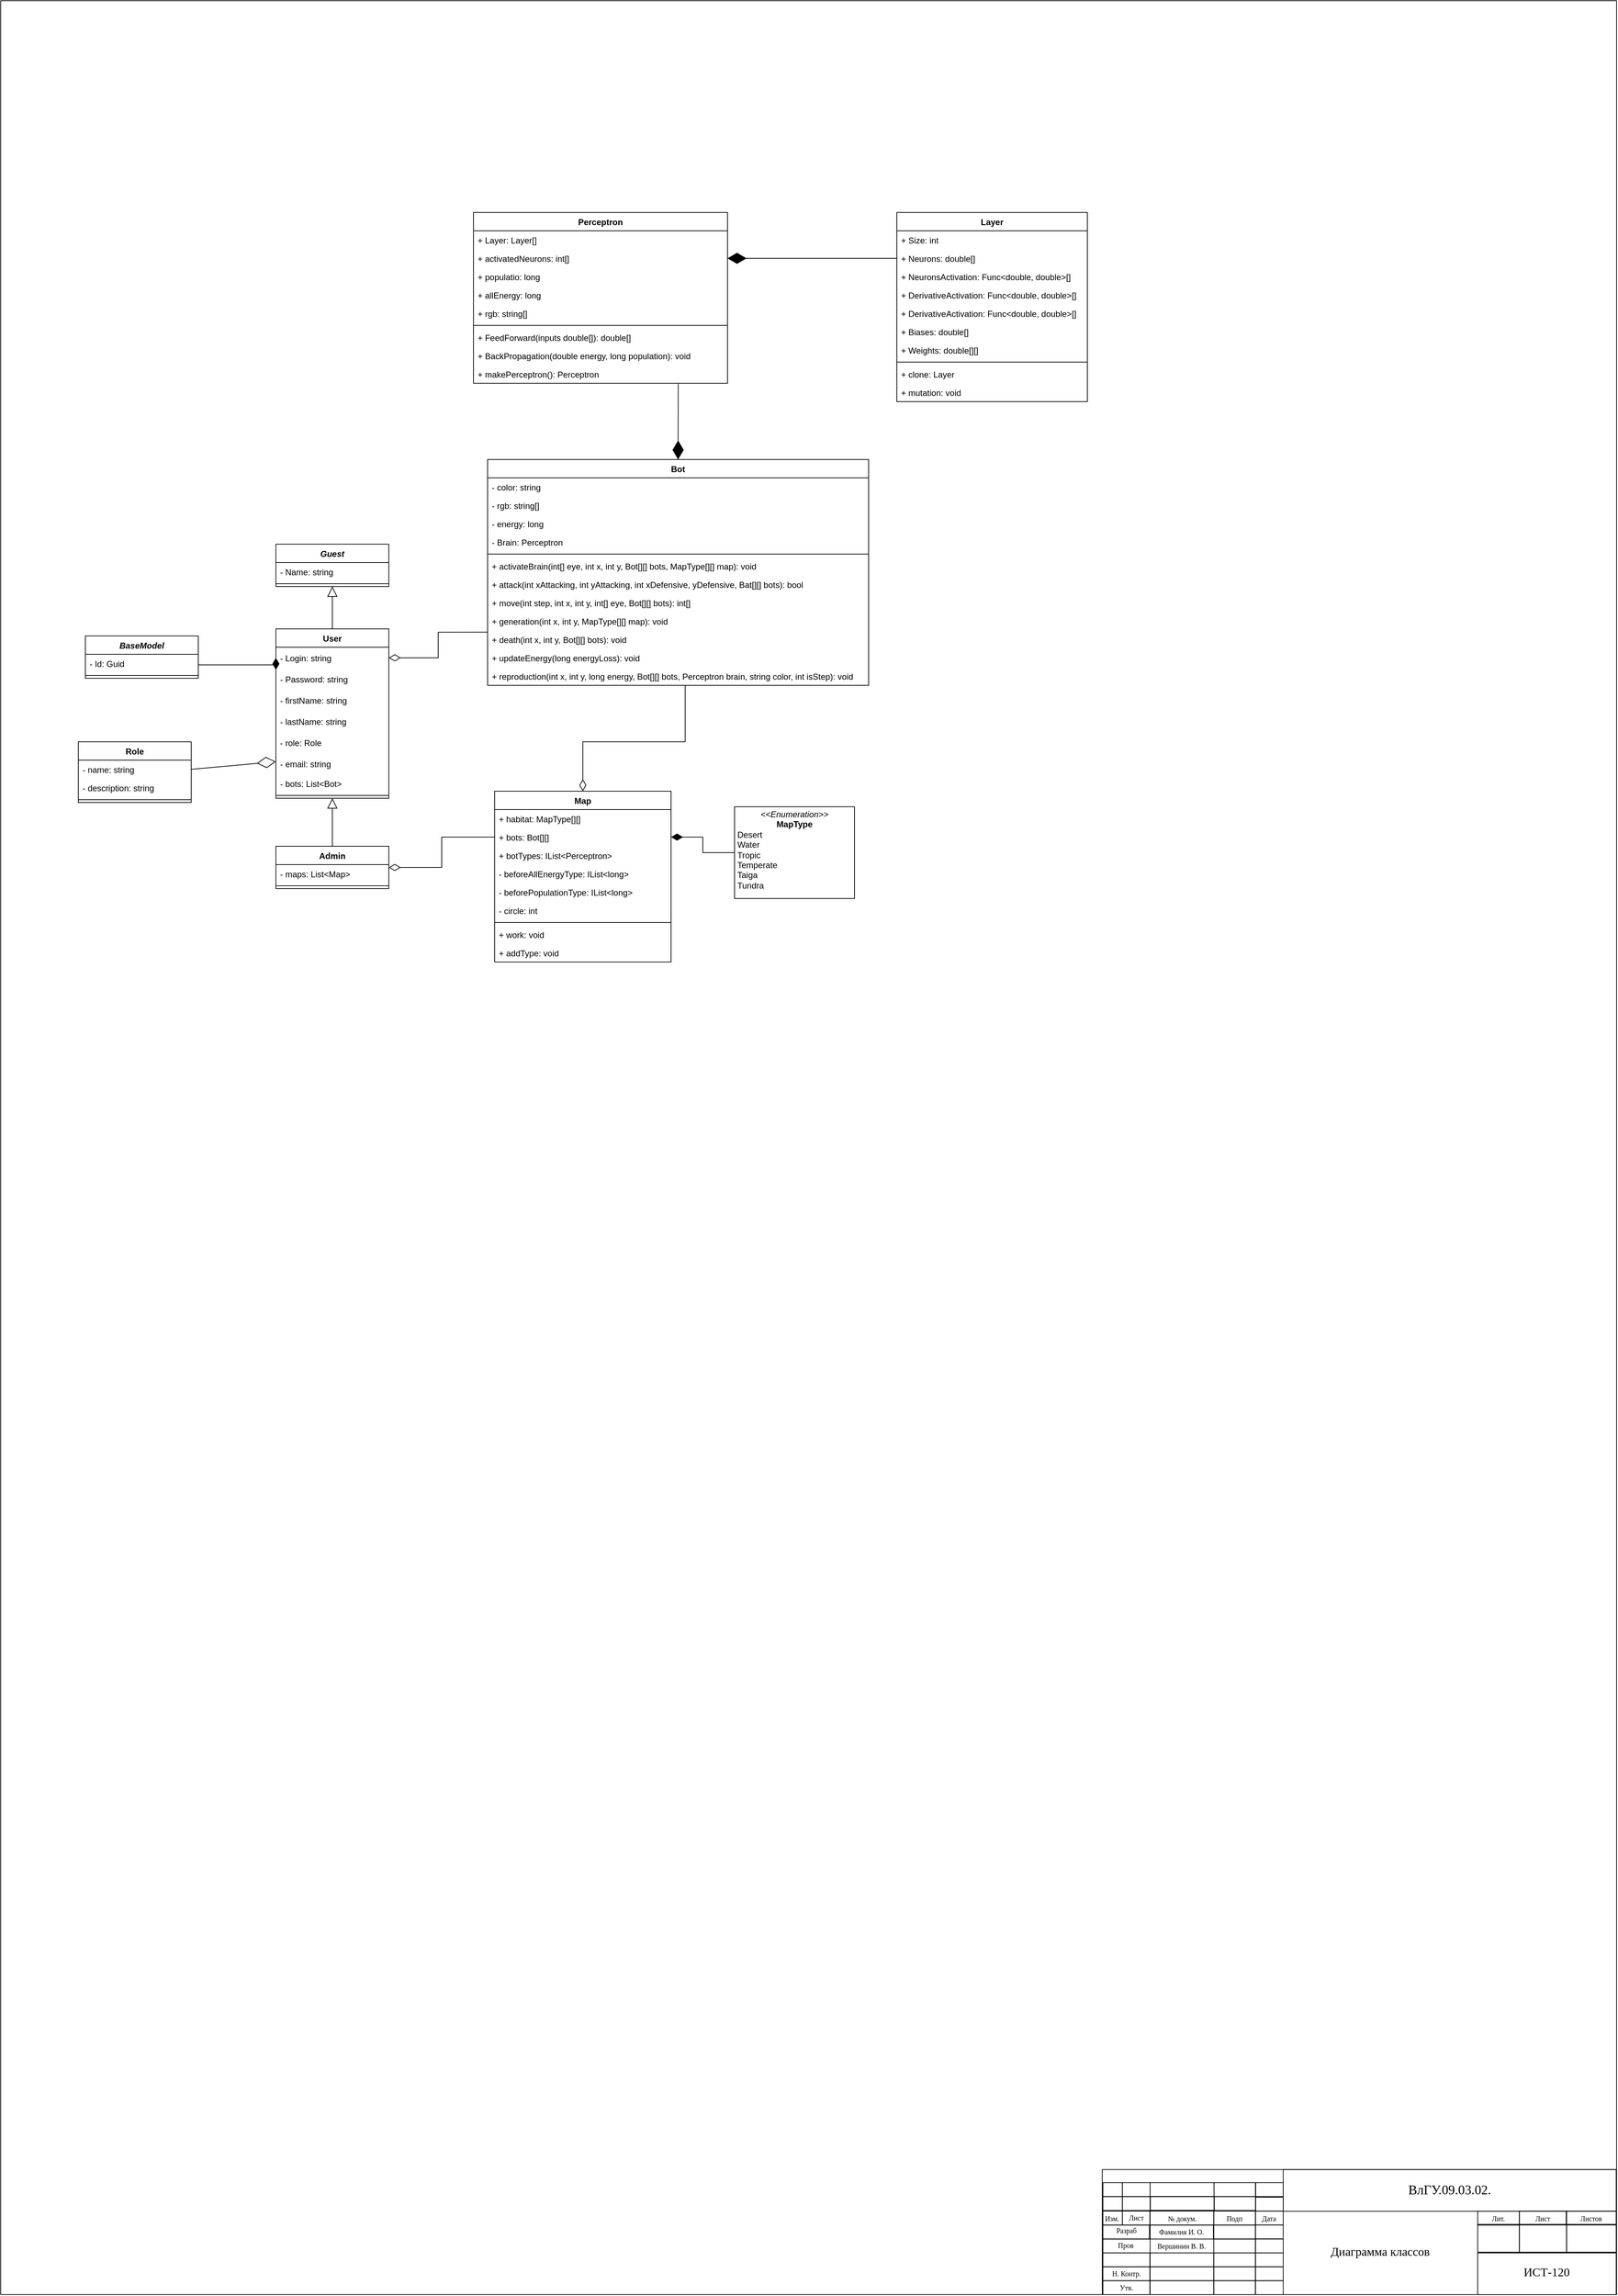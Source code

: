 <mxfile version="20.6.0" type="github">
  <diagram id="C5RBs43oDa-KdzZeNtuy" name="Page-1">
    <mxGraphModel dx="2966" dy="1631" grid="1" gridSize="10" guides="1" tooltips="1" connect="1" arrows="1" fold="1" page="1" pageScale="1" pageWidth="2339" pageHeight="3300" math="0" shadow="0">
      <root>
        <mxCell id="WIyWlLk6GJQsqaUBKTNV-0" />
        <mxCell id="WIyWlLk6GJQsqaUBKTNV-1" parent="WIyWlLk6GJQsqaUBKTNV-0" />
        <mxCell id="TKF7dKA5Q2aCV54tY_aQ-0" value="" style="group;movable=0;resizable=0;rotatable=0;deletable=0;editable=0;connectable=0;" parent="WIyWlLk6GJQsqaUBKTNV-1" vertex="1" connectable="0">
          <mxGeometry x="30" y="20" width="2290.006" height="3250.028" as="geometry" />
        </mxCell>
        <mxCell id="TKF7dKA5Q2aCV54tY_aQ-1" value="" style="rounded=0;whiteSpace=wrap;html=1;fillColor=none;movable=0;resizable=0;rotatable=0;deletable=0;editable=0;connectable=0;" parent="TKF7dKA5Q2aCV54tY_aQ-0" vertex="1">
          <mxGeometry width="2290" height="3250" as="geometry" />
        </mxCell>
        <mxCell id="TKF7dKA5Q2aCV54tY_aQ-2" value="" style="rounded=0;whiteSpace=wrap;html=1;fillColor=none;movable=1;resizable=1;rotatable=1;deletable=1;editable=1;connectable=1;" parent="TKF7dKA5Q2aCV54tY_aQ-0" vertex="1">
          <mxGeometry x="1561.11" y="3072.86" width="728.35" height="177.165" as="geometry" />
        </mxCell>
        <mxCell id="TKF7dKA5Q2aCV54tY_aQ-3" value="" style="rounded=0;whiteSpace=wrap;html=1;fillColor=none;movable=1;resizable=1;rotatable=1;deletable=1;editable=1;connectable=1;" parent="TKF7dKA5Q2aCV54tY_aQ-0" vertex="1">
          <mxGeometry x="1562.01" y="3111.16" width="27.559" height="19.685" as="geometry" />
        </mxCell>
        <mxCell id="TKF7dKA5Q2aCV54tY_aQ-4" value="" style="rounded=0;whiteSpace=wrap;html=1;fillColor=none;movable=1;resizable=1;rotatable=1;deletable=1;editable=1;connectable=1;" parent="TKF7dKA5Q2aCV54tY_aQ-0" vertex="1">
          <mxGeometry x="1562.0" y="3131.67" width="27.559" height="19.685" as="geometry" />
        </mxCell>
        <mxCell id="TKF7dKA5Q2aCV54tY_aQ-5" value="" style="rounded=0;whiteSpace=wrap;html=1;fillColor=none;movable=1;resizable=1;rotatable=1;deletable=1;editable=1;connectable=1;" parent="TKF7dKA5Q2aCV54tY_aQ-0" vertex="1">
          <mxGeometry x="1562.01" y="3091.47" width="27.559" height="19.685" as="geometry" />
        </mxCell>
        <mxCell id="TKF7dKA5Q2aCV54tY_aQ-6" value="" style="rounded=0;whiteSpace=wrap;html=1;fillColor=none;movable=1;resizable=1;rotatable=1;deletable=1;editable=1;connectable=1;" parent="TKF7dKA5Q2aCV54tY_aQ-0" vertex="1">
          <mxGeometry x="1589.57" y="3111.16" width="39.37" height="19.685" as="geometry" />
        </mxCell>
        <mxCell id="TKF7dKA5Q2aCV54tY_aQ-7" value="" style="rounded=0;whiteSpace=wrap;html=1;fillColor=none;movable=1;resizable=1;rotatable=1;deletable=1;editable=1;connectable=1;" parent="TKF7dKA5Q2aCV54tY_aQ-0" vertex="1">
          <mxGeometry x="1589.56" y="3131.67" width="39.37" height="19.685" as="geometry" />
        </mxCell>
        <mxCell id="TKF7dKA5Q2aCV54tY_aQ-8" value="" style="rounded=0;whiteSpace=wrap;html=1;fillColor=none;movable=1;resizable=1;rotatable=1;deletable=1;editable=1;connectable=1;" parent="TKF7dKA5Q2aCV54tY_aQ-0" vertex="1">
          <mxGeometry x="1589.57" y="3091.47" width="39.37" height="19.685" as="geometry" />
        </mxCell>
        <mxCell id="TKF7dKA5Q2aCV54tY_aQ-9" value="" style="rounded=0;whiteSpace=wrap;html=1;fillColor=none;movable=1;resizable=1;rotatable=1;deletable=1;editable=1;connectable=1;" parent="TKF7dKA5Q2aCV54tY_aQ-0" vertex="1">
          <mxGeometry x="1628.94" y="3111.16" width="90.551" height="19.685" as="geometry" />
        </mxCell>
        <mxCell id="TKF7dKA5Q2aCV54tY_aQ-10" value="" style="rounded=0;whiteSpace=wrap;html=1;fillColor=none;movable=1;resizable=1;rotatable=1;deletable=1;editable=1;connectable=1;" parent="TKF7dKA5Q2aCV54tY_aQ-0" vertex="1">
          <mxGeometry x="1629.28" y="3110.94" width="90.551" height="19.685" as="geometry" />
        </mxCell>
        <mxCell id="TKF7dKA5Q2aCV54tY_aQ-11" value="" style="rounded=0;whiteSpace=wrap;html=1;fillColor=none;movable=1;resizable=1;rotatable=1;deletable=1;editable=1;connectable=1;" parent="TKF7dKA5Q2aCV54tY_aQ-0" vertex="1">
          <mxGeometry x="1628.94" y="3091.47" width="90.551" height="19.685" as="geometry" />
        </mxCell>
        <mxCell id="TKF7dKA5Q2aCV54tY_aQ-12" value="" style="rounded=0;whiteSpace=wrap;html=1;fillColor=none;movable=1;resizable=1;rotatable=1;deletable=1;editable=1;connectable=1;" parent="TKF7dKA5Q2aCV54tY_aQ-0" vertex="1">
          <mxGeometry x="1719.49" y="3111.16" width="59.055" height="19.685" as="geometry" />
        </mxCell>
        <mxCell id="TKF7dKA5Q2aCV54tY_aQ-13" value="" style="rounded=0;whiteSpace=wrap;html=1;fillColor=none;movable=1;resizable=1;rotatable=1;deletable=1;editable=1;connectable=1;" parent="TKF7dKA5Q2aCV54tY_aQ-0" vertex="1">
          <mxGeometry x="1719.14" y="3131.67" width="59.055" height="19.685" as="geometry" />
        </mxCell>
        <mxCell id="TKF7dKA5Q2aCV54tY_aQ-14" value="" style="rounded=0;whiteSpace=wrap;html=1;fillColor=none;movable=1;resizable=1;rotatable=1;deletable=1;editable=1;connectable=1;" parent="TKF7dKA5Q2aCV54tY_aQ-0" vertex="1">
          <mxGeometry x="1719.49" y="3091.47" width="59.055" height="19.685" as="geometry" />
        </mxCell>
        <mxCell id="TKF7dKA5Q2aCV54tY_aQ-15" value="" style="rounded=0;whiteSpace=wrap;html=1;fillColor=none;movable=1;resizable=1;rotatable=1;deletable=1;editable=1;connectable=1;" parent="TKF7dKA5Q2aCV54tY_aQ-0" vertex="1">
          <mxGeometry x="1778.21" y="3112" width="39.37" height="19.685" as="geometry" />
        </mxCell>
        <mxCell id="TKF7dKA5Q2aCV54tY_aQ-16" value="" style="rounded=0;whiteSpace=wrap;html=1;fillColor=none;movable=1;resizable=1;rotatable=1;deletable=1;editable=1;connectable=1;" parent="TKF7dKA5Q2aCV54tY_aQ-0" vertex="1">
          <mxGeometry x="1778.2" y="3131.67" width="39.37" height="19.685" as="geometry" />
        </mxCell>
        <mxCell id="TKF7dKA5Q2aCV54tY_aQ-17" value="" style="rounded=0;whiteSpace=wrap;html=1;fillColor=none;movable=1;resizable=1;rotatable=1;deletable=1;editable=1;connectable=1;" parent="TKF7dKA5Q2aCV54tY_aQ-0" vertex="1">
          <mxGeometry x="1778.19" y="3091.47" width="39.37" height="19.685" as="geometry" />
        </mxCell>
        <mxCell id="TKF7dKA5Q2aCV54tY_aQ-18" value="" style="rounded=0;whiteSpace=wrap;html=1;fillColor=none;movable=1;resizable=1;rotatable=1;deletable=1;editable=1;connectable=1;" parent="TKF7dKA5Q2aCV54tY_aQ-0" vertex="1">
          <mxGeometry x="1817.56" y="3072.86" width="472.43" height="59.055" as="geometry" />
        </mxCell>
        <mxCell id="TKF7dKA5Q2aCV54tY_aQ-19" value="Изм." style="text;html=1;strokeColor=none;fillColor=none;align=center;verticalAlign=middle;whiteSpace=wrap;rounded=0;fontFamily=Times New Roman;fontSize=10;movable=1;resizable=1;rotatable=1;deletable=1;editable=1;connectable=1;" parent="TKF7dKA5Q2aCV54tY_aQ-0" vertex="1">
          <mxGeometry x="1561.11" y="3131.66" width="27.559" height="19.685" as="geometry" />
        </mxCell>
        <mxCell id="TKF7dKA5Q2aCV54tY_aQ-20" value="Лист" style="text;html=1;strokeColor=none;fillColor=none;align=center;verticalAlign=middle;whiteSpace=wrap;rounded=0;fontFamily=Times New Roman;fontSize=10;movable=1;resizable=1;rotatable=1;deletable=1;editable=1;connectable=1;" parent="TKF7dKA5Q2aCV54tY_aQ-0" vertex="1">
          <mxGeometry x="1589.91" y="3130.85" width="39.37" height="19.685" as="geometry" />
        </mxCell>
        <mxCell id="TKF7dKA5Q2aCV54tY_aQ-21" value="№ докум." style="text;html=1;strokeColor=none;fillColor=none;align=center;verticalAlign=middle;whiteSpace=wrap;rounded=0;fontFamily=Times New Roman;fontSize=10;movable=1;resizable=1;rotatable=1;deletable=1;editable=1;connectable=1;" parent="TKF7dKA5Q2aCV54tY_aQ-0" vertex="1">
          <mxGeometry x="1629.28" y="3131.66" width="90.551" height="19.68" as="geometry" />
        </mxCell>
        <mxCell id="TKF7dKA5Q2aCV54tY_aQ-22" value="Подп" style="text;html=1;strokeColor=none;fillColor=none;align=center;verticalAlign=middle;whiteSpace=wrap;rounded=0;fontFamily=Times New Roman;fontSize=10;movable=1;resizable=1;rotatable=1;deletable=1;editable=1;connectable=1;" parent="TKF7dKA5Q2aCV54tY_aQ-0" vertex="1">
          <mxGeometry x="1718.59" y="3131.93" width="59.055" height="19.68" as="geometry" />
        </mxCell>
        <mxCell id="TKF7dKA5Q2aCV54tY_aQ-23" value="Дата" style="text;html=1;strokeColor=none;fillColor=none;align=center;verticalAlign=middle;whiteSpace=wrap;rounded=0;fontFamily=Times New Roman;fontSize=10;movable=1;resizable=1;rotatable=1;deletable=1;editable=1;connectable=1;" parent="TKF7dKA5Q2aCV54tY_aQ-0" vertex="1">
          <mxGeometry x="1778.19" y="3131.93" width="39.37" height="19.685" as="geometry" />
        </mxCell>
        <mxCell id="TKF7dKA5Q2aCV54tY_aQ-24" value="" style="rounded=0;whiteSpace=wrap;html=1;fillColor=none;movable=1;resizable=1;rotatable=1;deletable=1;editable=1;connectable=1;" parent="TKF7dKA5Q2aCV54tY_aQ-0" vertex="1">
          <mxGeometry x="1562" y="3151.6" width="66.929" height="19.68" as="geometry" />
        </mxCell>
        <mxCell id="TKF7dKA5Q2aCV54tY_aQ-25" value="" style="rounded=0;whiteSpace=wrap;html=1;fillColor=none;movable=1;resizable=1;rotatable=1;deletable=1;editable=1;connectable=1;" parent="TKF7dKA5Q2aCV54tY_aQ-0" vertex="1">
          <mxGeometry x="1562" y="3171.28" width="66.929" height="19.68" as="geometry" />
        </mxCell>
        <mxCell id="TKF7dKA5Q2aCV54tY_aQ-26" value="" style="rounded=0;whiteSpace=wrap;html=1;fillColor=none;movable=1;resizable=1;rotatable=1;deletable=1;editable=1;connectable=1;" parent="TKF7dKA5Q2aCV54tY_aQ-0" vertex="1">
          <mxGeometry x="1562" y="3190.96" width="66.929" height="19.68" as="geometry" />
        </mxCell>
        <mxCell id="TKF7dKA5Q2aCV54tY_aQ-27" value="" style="rounded=0;whiteSpace=wrap;html=1;fillColor=none;movable=1;resizable=1;rotatable=1;deletable=1;editable=1;connectable=1;" parent="TKF7dKA5Q2aCV54tY_aQ-0" vertex="1">
          <mxGeometry x="1562" y="3210.64" width="66.929" height="19.68" as="geometry" />
        </mxCell>
        <mxCell id="TKF7dKA5Q2aCV54tY_aQ-28" value="" style="rounded=0;whiteSpace=wrap;html=1;fillColor=none;movable=1;resizable=1;rotatable=1;deletable=1;editable=1;connectable=1;" parent="TKF7dKA5Q2aCV54tY_aQ-0" vertex="1">
          <mxGeometry x="1562" y="3230.32" width="66.929" height="19.68" as="geometry" />
        </mxCell>
        <mxCell id="TKF7dKA5Q2aCV54tY_aQ-29" value="" style="rounded=0;whiteSpace=wrap;html=1;fillColor=none;movable=1;resizable=1;rotatable=1;deletable=1;editable=1;connectable=1;" parent="TKF7dKA5Q2aCV54tY_aQ-0" vertex="1">
          <mxGeometry x="1628.6" y="3131.67" width="90.551" height="19.68" as="geometry" />
        </mxCell>
        <mxCell id="TKF7dKA5Q2aCV54tY_aQ-30" value="" style="rounded=0;whiteSpace=wrap;html=1;fillColor=none;movable=1;resizable=1;rotatable=1;deletable=1;editable=1;connectable=1;" parent="TKF7dKA5Q2aCV54tY_aQ-0" vertex="1">
          <mxGeometry x="1628.59" y="3190.96" width="90.551" height="19.68" as="geometry" />
        </mxCell>
        <mxCell id="TKF7dKA5Q2aCV54tY_aQ-31" value="" style="rounded=0;whiteSpace=wrap;html=1;fillColor=none;movable=1;resizable=1;rotatable=1;deletable=1;editable=1;connectable=1;" parent="TKF7dKA5Q2aCV54tY_aQ-0" vertex="1">
          <mxGeometry x="1628.59" y="3210.64" width="90.551" height="19.68" as="geometry" />
        </mxCell>
        <mxCell id="TKF7dKA5Q2aCV54tY_aQ-32" value="" style="rounded=0;whiteSpace=wrap;html=1;fillColor=none;movable=1;resizable=1;rotatable=1;deletable=1;editable=1;connectable=1;" parent="TKF7dKA5Q2aCV54tY_aQ-0" vertex="1">
          <mxGeometry x="1628.59" y="3230.32" width="90.551" height="19.68" as="geometry" />
        </mxCell>
        <mxCell id="TKF7dKA5Q2aCV54tY_aQ-33" value="" style="rounded=0;whiteSpace=wrap;html=1;fillColor=none;movable=1;resizable=1;rotatable=1;deletable=1;editable=1;connectable=1;" parent="TKF7dKA5Q2aCV54tY_aQ-0" vertex="1">
          <mxGeometry x="1719.15" y="3151.61" width="59.055" height="19.68" as="geometry" />
        </mxCell>
        <mxCell id="TKF7dKA5Q2aCV54tY_aQ-34" value="" style="rounded=0;whiteSpace=wrap;html=1;fillColor=none;movable=1;resizable=1;rotatable=1;deletable=1;editable=1;connectable=1;" parent="TKF7dKA5Q2aCV54tY_aQ-0" vertex="1">
          <mxGeometry x="1719.14" y="3171.28" width="59.055" height="19.68" as="geometry" />
        </mxCell>
        <mxCell id="TKF7dKA5Q2aCV54tY_aQ-35" value="" style="rounded=0;whiteSpace=wrap;html=1;fillColor=none;movable=1;resizable=1;rotatable=1;deletable=1;editable=1;connectable=1;" parent="TKF7dKA5Q2aCV54tY_aQ-0" vertex="1">
          <mxGeometry x="1719.14" y="3190.96" width="59.055" height="19.68" as="geometry" />
        </mxCell>
        <mxCell id="TKF7dKA5Q2aCV54tY_aQ-36" value="" style="rounded=0;whiteSpace=wrap;html=1;fillColor=none;movable=1;resizable=1;rotatable=1;deletable=1;editable=1;connectable=1;" parent="TKF7dKA5Q2aCV54tY_aQ-0" vertex="1">
          <mxGeometry x="1719.14" y="3210.64" width="59.055" height="19.68" as="geometry" />
        </mxCell>
        <mxCell id="TKF7dKA5Q2aCV54tY_aQ-37" value="" style="rounded=0;whiteSpace=wrap;html=1;fillColor=none;movable=1;resizable=1;rotatable=1;deletable=1;editable=1;connectable=1;" parent="TKF7dKA5Q2aCV54tY_aQ-0" vertex="1">
          <mxGeometry x="1719.14" y="3230.32" width="59.055" height="19.68" as="geometry" />
        </mxCell>
        <mxCell id="TKF7dKA5Q2aCV54tY_aQ-38" value="" style="rounded=0;whiteSpace=wrap;html=1;fillColor=none;movable=1;resizable=1;rotatable=1;deletable=1;editable=1;connectable=1;" parent="TKF7dKA5Q2aCV54tY_aQ-0" vertex="1">
          <mxGeometry x="1778.19" y="3151.35" width="39.37" height="19.68" as="geometry" />
        </mxCell>
        <mxCell id="TKF7dKA5Q2aCV54tY_aQ-39" value="" style="rounded=0;whiteSpace=wrap;html=1;fillColor=none;movable=1;resizable=1;rotatable=1;deletable=1;editable=1;connectable=1;" parent="TKF7dKA5Q2aCV54tY_aQ-0" vertex="1">
          <mxGeometry x="1778.2" y="3171.28" width="39.37" height="19.68" as="geometry" />
        </mxCell>
        <mxCell id="TKF7dKA5Q2aCV54tY_aQ-40" value="" style="rounded=0;whiteSpace=wrap;html=1;fillColor=none;movable=1;resizable=1;rotatable=1;deletable=1;editable=1;connectable=1;" parent="TKF7dKA5Q2aCV54tY_aQ-0" vertex="1">
          <mxGeometry x="1778.2" y="3190.96" width="39.37" height="19.68" as="geometry" />
        </mxCell>
        <mxCell id="TKF7dKA5Q2aCV54tY_aQ-41" value="" style="rounded=0;whiteSpace=wrap;html=1;fillColor=none;movable=1;resizable=1;rotatable=1;deletable=1;editable=1;connectable=1;" parent="TKF7dKA5Q2aCV54tY_aQ-0" vertex="1">
          <mxGeometry x="1778.2" y="3210.64" width="39.37" height="19.68" as="geometry" />
        </mxCell>
        <mxCell id="TKF7dKA5Q2aCV54tY_aQ-42" value="" style="rounded=0;whiteSpace=wrap;html=1;fillColor=none;movable=1;resizable=1;rotatable=1;deletable=1;editable=1;connectable=1;" parent="TKF7dKA5Q2aCV54tY_aQ-0" vertex="1">
          <mxGeometry x="1778.2" y="3230.32" width="39.37" height="19.68" as="geometry" />
        </mxCell>
        <mxCell id="TKF7dKA5Q2aCV54tY_aQ-43" value="" style="rounded=0;whiteSpace=wrap;html=1;fontFamily=Times New Roman;fontSize=10;fillColor=none;movable=1;resizable=1;rotatable=1;deletable=1;editable=1;connectable=1;" parent="TKF7dKA5Q2aCV54tY_aQ-0" vertex="1">
          <mxGeometry x="2218.59" y="3131.68" width="70.866" height="19.685" as="geometry" />
        </mxCell>
        <mxCell id="TKF7dKA5Q2aCV54tY_aQ-44" value="" style="rounded=0;whiteSpace=wrap;html=1;fontFamily=Times New Roman;fontSize=10;fillColor=none;movable=1;resizable=1;rotatable=1;deletable=1;editable=1;connectable=1;" parent="TKF7dKA5Q2aCV54tY_aQ-0" vertex="1">
          <mxGeometry x="2219.14" y="3150.53" width="70.866" height="39.37" as="geometry" />
        </mxCell>
        <mxCell id="TKF7dKA5Q2aCV54tY_aQ-45" value="" style="rounded=0;whiteSpace=wrap;html=1;fontFamily=Times New Roman;fontSize=10;fillColor=none;movable=1;resizable=1;rotatable=1;deletable=1;editable=1;connectable=1;" parent="TKF7dKA5Q2aCV54tY_aQ-0" vertex="1">
          <mxGeometry x="2152.23" y="3131.68" width="66.929" height="19.685" as="geometry" />
        </mxCell>
        <mxCell id="TKF7dKA5Q2aCV54tY_aQ-46" value="" style="rounded=0;whiteSpace=wrap;html=1;fontFamily=Times New Roman;fontSize=10;fillColor=none;movable=1;resizable=1;rotatable=1;deletable=1;editable=1;connectable=1;" parent="TKF7dKA5Q2aCV54tY_aQ-0" vertex="1">
          <mxGeometry x="2152.21" y="3150.53" width="66.929" height="39.37" as="geometry" />
        </mxCell>
        <mxCell id="TKF7dKA5Q2aCV54tY_aQ-47" value="" style="rounded=0;whiteSpace=wrap;html=1;fontFamily=Times New Roman;fontSize=10;fillColor=none;movable=1;resizable=1;rotatable=1;deletable=1;editable=1;connectable=1;" parent="TKF7dKA5Q2aCV54tY_aQ-0" vertex="1">
          <mxGeometry x="2093.18" y="3131.92" width="59.055" height="19.685" as="geometry" />
        </mxCell>
        <mxCell id="TKF7dKA5Q2aCV54tY_aQ-48" value="" style="rounded=0;whiteSpace=wrap;html=1;fontFamily=Times New Roman;fontSize=10;fillColor=none;movable=1;resizable=1;rotatable=1;deletable=1;editable=1;connectable=1;" parent="TKF7dKA5Q2aCV54tY_aQ-0" vertex="1">
          <mxGeometry x="2093.16" y="3150.53" width="59.05" height="39.37" as="geometry" />
        </mxCell>
        <mxCell id="TKF7dKA5Q2aCV54tY_aQ-49" value="" style="rounded=0;whiteSpace=wrap;html=1;fontFamily=Times New Roman;fontSize=10;fillColor=none;movable=1;resizable=1;rotatable=1;deletable=1;editable=1;connectable=1;" parent="TKF7dKA5Q2aCV54tY_aQ-0" vertex="1">
          <mxGeometry x="2093.14" y="3190.97" width="196.85" height="59.055" as="geometry" />
        </mxCell>
        <mxCell id="TKF7dKA5Q2aCV54tY_aQ-50" value="Разраб" style="text;html=1;strokeColor=none;fillColor=none;align=center;verticalAlign=middle;whiteSpace=wrap;rounded=0;fontFamily=Times New Roman;fontSize=10;movable=1;resizable=1;rotatable=1;deletable=1;editable=1;connectable=1;" parent="TKF7dKA5Q2aCV54tY_aQ-0" vertex="1">
          <mxGeometry x="1562.35" y="3149.47" width="66.929" height="19.68" as="geometry" />
        </mxCell>
        <mxCell id="TKF7dKA5Q2aCV54tY_aQ-51" value="Пров" style="text;html=1;strokeColor=none;fillColor=none;align=center;verticalAlign=middle;whiteSpace=wrap;rounded=0;fontFamily=Times New Roman;fontSize=10;movable=1;resizable=1;rotatable=1;deletable=1;editable=1;connectable=1;" parent="TKF7dKA5Q2aCV54tY_aQ-0" vertex="1">
          <mxGeometry x="1561.107" y="3170.217" width="66.929" height="19.68" as="geometry" />
        </mxCell>
        <mxCell id="TKF7dKA5Q2aCV54tY_aQ-52" value="Н. Контр." style="text;html=1;strokeColor=none;fillColor=none;align=center;verticalAlign=middle;whiteSpace=wrap;rounded=0;fontFamily=Times New Roman;fontSize=10;movable=1;resizable=1;rotatable=1;deletable=1;editable=1;connectable=1;" parent="TKF7dKA5Q2aCV54tY_aQ-0" vertex="1">
          <mxGeometry x="1562.001" y="3210.641" width="66.929" height="19.68" as="geometry" />
        </mxCell>
        <mxCell id="TKF7dKA5Q2aCV54tY_aQ-53" value="Утв." style="text;html=1;strokeColor=none;fillColor=none;align=center;verticalAlign=middle;whiteSpace=wrap;rounded=0;fontFamily=Times New Roman;fontSize=10;movable=1;resizable=1;rotatable=1;deletable=1;editable=1;connectable=1;" parent="TKF7dKA5Q2aCV54tY_aQ-0" vertex="1">
          <mxGeometry x="1562.008" y="3230.348" width="66.929" height="19.68" as="geometry" />
        </mxCell>
        <mxCell id="TKF7dKA5Q2aCV54tY_aQ-54" value="Лит." style="text;html=1;strokeColor=none;fillColor=none;align=center;verticalAlign=middle;whiteSpace=wrap;rounded=0;fontFamily=Times New Roman;fontSize=10;movable=1;resizable=1;rotatable=1;deletable=1;editable=1;connectable=1;" parent="TKF7dKA5Q2aCV54tY_aQ-0" vertex="1">
          <mxGeometry x="2093.18" y="3131.93" width="59.055" height="19.68" as="geometry" />
        </mxCell>
        <mxCell id="TKF7dKA5Q2aCV54tY_aQ-55" value="Лист" style="text;html=1;strokeColor=none;fillColor=none;align=center;verticalAlign=middle;whiteSpace=wrap;rounded=0;fontFamily=Times New Roman;fontSize=10;movable=1;resizable=1;rotatable=1;deletable=1;editable=1;connectable=1;" parent="TKF7dKA5Q2aCV54tY_aQ-0" vertex="1">
          <mxGeometry x="2152.232" y="3131.682" width="66.929" height="19.68" as="geometry" />
        </mxCell>
        <mxCell id="TKF7dKA5Q2aCV54tY_aQ-56" value="Листов" style="text;html=1;strokeColor=none;fillColor=none;align=center;verticalAlign=middle;whiteSpace=wrap;rounded=0;fontFamily=Times New Roman;fontSize=10;movable=1;resizable=1;rotatable=1;deletable=1;editable=1;connectable=1;" parent="TKF7dKA5Q2aCV54tY_aQ-0" vertex="1">
          <mxGeometry x="2219.16" y="3131.68" width="69.75" height="19.68" as="geometry" />
        </mxCell>
        <mxCell id="TKF7dKA5Q2aCV54tY_aQ-57" value="" style="rounded=0;whiteSpace=wrap;html=1;fillColor=none;movable=1;resizable=1;rotatable=1;deletable=1;editable=1;connectable=1;" parent="TKF7dKA5Q2aCV54tY_aQ-0" vertex="1">
          <mxGeometry x="1628.04" y="3151.61" width="90.551" height="19.685" as="geometry" />
        </mxCell>
        <mxCell id="TKF7dKA5Q2aCV54tY_aQ-58" value="Вершинин В. В." style="text;html=1;strokeColor=none;fillColor=none;align=center;verticalAlign=middle;whiteSpace=wrap;rounded=0;fontFamily=Times New Roman;fontSize=10;movable=1;resizable=1;rotatable=1;deletable=1;editable=1;connectable=1;" parent="TKF7dKA5Q2aCV54tY_aQ-0" vertex="1">
          <mxGeometry x="1629.28" y="3171.03" width="88.74" height="19.68" as="geometry" />
        </mxCell>
        <mxCell id="TKF7dKA5Q2aCV54tY_aQ-59" value="Фамилия И. О." style="text;html=1;strokeColor=none;fillColor=none;align=center;verticalAlign=middle;whiteSpace=wrap;rounded=0;fontFamily=Times New Roman;fontSize=10;movable=1;resizable=1;rotatable=1;deletable=1;editable=1;connectable=1;" parent="TKF7dKA5Q2aCV54tY_aQ-0" vertex="1">
          <mxGeometry x="1628.597" y="3151.337" width="88.74" height="19.68" as="geometry" />
        </mxCell>
        <mxCell id="TKF7dKA5Q2aCV54tY_aQ-60" value="&lt;span style=&quot;font-size: 14.0pt ; line-height: 150% ; font-family: &amp;quot;times new roman&amp;quot; , serif&quot;&gt;ВлГУ.09.03.02.&lt;/span&gt;" style="text;html=1;strokeColor=none;fillColor=none;align=center;verticalAlign=middle;whiteSpace=wrap;rounded=0;fontFamily=Times New Roman;fontSize=10;movable=1;resizable=1;rotatable=1;deletable=1;editable=1;connectable=1;" parent="TKF7dKA5Q2aCV54tY_aQ-0" vertex="1">
          <mxGeometry x="1817.56" y="3072.86" width="471.33" height="56.74" as="geometry" />
        </mxCell>
        <mxCell id="TKF7dKA5Q2aCV54tY_aQ-61" value="&lt;font style=&quot;font-size: 17px;&quot;&gt;ИСТ-120&lt;/font&gt;" style="text;html=1;strokeColor=none;fillColor=none;align=center;verticalAlign=middle;whiteSpace=wrap;rounded=0;fontFamily=Times New Roman;fontSize=10;movable=1;resizable=1;rotatable=1;deletable=1;editable=1;connectable=1;" parent="TKF7dKA5Q2aCV54tY_aQ-0" vertex="1">
          <mxGeometry x="2093.18" y="3189.9" width="195.71" height="57.81" as="geometry" />
        </mxCell>
        <mxCell id="TKF7dKA5Q2aCV54tY_aQ-62" value="&lt;font style=&quot;font-size: 17px&quot;&gt;Диаграмма классов&lt;br&gt;&lt;/font&gt;" style="text;html=1;strokeColor=none;fillColor=none;align=center;verticalAlign=middle;whiteSpace=wrap;rounded=0;fontFamily=Times New Roman;fontSize=10;movable=1;resizable=1;rotatable=1;deletable=1;editable=1;connectable=1;" parent="TKF7dKA5Q2aCV54tY_aQ-0" vertex="1">
          <mxGeometry x="1817.58" y="3131.93" width="274.46" height="116.09" as="geometry" />
        </mxCell>
        <mxCell id="j6F3KSqjQ4Auw0hY_51Z-14" value="Admin" style="swimlane;fontStyle=1;align=center;verticalAlign=top;childLayout=stackLayout;horizontal=1;startSize=26;horizontalStack=0;resizeParent=1;resizeParentMax=0;resizeLast=0;collapsible=1;marginBottom=0;" parent="TKF7dKA5Q2aCV54tY_aQ-0" vertex="1">
          <mxGeometry x="390" y="1198" width="160" height="60" as="geometry">
            <mxRectangle x="402" y="120" width="100" height="30" as="alternateBounds" />
          </mxGeometry>
        </mxCell>
        <mxCell id="j6F3KSqjQ4Auw0hY_51Z-15" value="- maps: List&lt;Map&gt;" style="text;strokeColor=none;fillColor=none;align=left;verticalAlign=top;spacingLeft=4;spacingRight=4;overflow=hidden;rotatable=0;points=[[0,0.5],[1,0.5]];portConstraint=eastwest;" parent="j6F3KSqjQ4Auw0hY_51Z-14" vertex="1">
          <mxGeometry y="26" width="160" height="26" as="geometry" />
        </mxCell>
        <mxCell id="j6F3KSqjQ4Auw0hY_51Z-16" value="" style="line;strokeWidth=1;fillColor=none;align=left;verticalAlign=middle;spacingTop=-1;spacingLeft=3;spacingRight=3;rotatable=0;labelPosition=right;points=[];portConstraint=eastwest;strokeColor=inherit;" parent="j6F3KSqjQ4Auw0hY_51Z-14" vertex="1">
          <mxGeometry y="52" width="160" height="8" as="geometry" />
        </mxCell>
        <mxCell id="j6F3KSqjQ4Auw0hY_51Z-4" value="User" style="swimlane;fontStyle=1;align=center;verticalAlign=top;childLayout=stackLayout;horizontal=1;startSize=26;horizontalStack=0;resizeParent=1;resizeParentMax=0;resizeLast=0;collapsible=1;marginBottom=0;" parent="TKF7dKA5Q2aCV54tY_aQ-0" vertex="1">
          <mxGeometry x="390" y="890" width="160" height="240" as="geometry">
            <mxRectangle x="50" y="130" width="70" height="30" as="alternateBounds" />
          </mxGeometry>
        </mxCell>
        <mxCell id="F6LW-deDjuDnoKEExlji-11" value="- Login: string" style="text;strokeColor=none;fillColor=none;align=left;verticalAlign=middle;spacingLeft=4;spacingRight=4;overflow=hidden;points=[[0,0.5],[1,0.5]];portConstraint=eastwest;rotatable=0;" parent="j6F3KSqjQ4Auw0hY_51Z-4" vertex="1">
          <mxGeometry y="26" width="160" height="30" as="geometry" />
        </mxCell>
        <mxCell id="F6LW-deDjuDnoKEExlji-305" value="- Password: string" style="text;strokeColor=none;fillColor=none;align=left;verticalAlign=middle;spacingLeft=4;spacingRight=4;overflow=hidden;points=[[0,0.5],[1,0.5]];portConstraint=eastwest;rotatable=0;" parent="j6F3KSqjQ4Auw0hY_51Z-4" vertex="1">
          <mxGeometry y="56" width="160" height="30" as="geometry" />
        </mxCell>
        <mxCell id="szGEq1CL212N2JRMrkvi-5" value="- firstName: string" style="text;strokeColor=none;fillColor=none;align=left;verticalAlign=middle;spacingLeft=4;spacingRight=4;overflow=hidden;points=[[0,0.5],[1,0.5]];portConstraint=eastwest;rotatable=0;" parent="j6F3KSqjQ4Auw0hY_51Z-4" vertex="1">
          <mxGeometry y="86" width="160" height="30" as="geometry" />
        </mxCell>
        <mxCell id="szGEq1CL212N2JRMrkvi-4" value="- lastName: string" style="text;strokeColor=none;fillColor=none;align=left;verticalAlign=middle;spacingLeft=4;spacingRight=4;overflow=hidden;points=[[0,0.5],[1,0.5]];portConstraint=eastwest;rotatable=0;" parent="j6F3KSqjQ4Auw0hY_51Z-4" vertex="1">
          <mxGeometry y="116" width="160" height="30" as="geometry" />
        </mxCell>
        <mxCell id="F6LW-deDjuDnoKEExlji-307" value="- role: Role" style="text;strokeColor=none;fillColor=none;align=left;verticalAlign=middle;spacingLeft=4;spacingRight=4;overflow=hidden;points=[[0,0.5],[1,0.5]];portConstraint=eastwest;rotatable=0;" parent="j6F3KSqjQ4Auw0hY_51Z-4" vertex="1">
          <mxGeometry y="146" width="160" height="30" as="geometry" />
        </mxCell>
        <mxCell id="F6LW-deDjuDnoKEExlji-308" value="- email: string" style="text;strokeColor=none;fillColor=none;align=left;verticalAlign=middle;spacingLeft=4;spacingRight=4;overflow=hidden;points=[[0,0.5],[1,0.5]];portConstraint=eastwest;rotatable=0;" parent="j6F3KSqjQ4Auw0hY_51Z-4" vertex="1">
          <mxGeometry y="176" width="160" height="30" as="geometry" />
        </mxCell>
        <mxCell id="j6F3KSqjQ4Auw0hY_51Z-9" value="- bots: List&lt;Bot&gt;" style="text;strokeColor=none;fillColor=none;align=left;verticalAlign=top;spacingLeft=4;spacingRight=4;overflow=hidden;rotatable=0;points=[[0,0.5],[1,0.5]];portConstraint=eastwest;" parent="j6F3KSqjQ4Auw0hY_51Z-4" vertex="1">
          <mxGeometry y="206" width="160" height="26" as="geometry" />
        </mxCell>
        <mxCell id="j6F3KSqjQ4Auw0hY_51Z-6" value="" style="line;strokeWidth=1;fillColor=none;align=left;verticalAlign=middle;spacingTop=-1;spacingLeft=3;spacingRight=3;rotatable=0;labelPosition=right;points=[];portConstraint=eastwest;strokeColor=inherit;" parent="j6F3KSqjQ4Auw0hY_51Z-4" vertex="1">
          <mxGeometry y="232" width="160" height="8" as="geometry" />
        </mxCell>
        <mxCell id="j6F3KSqjQ4Auw0hY_51Z-34" value="" style="endArrow=block;endFill=0;endSize=12;html=1;rounded=0;exitX=0.5;exitY=0;exitDx=0;exitDy=0;entryX=0.5;entryY=1;entryDx=0;entryDy=0;" parent="TKF7dKA5Q2aCV54tY_aQ-0" source="j6F3KSqjQ4Auw0hY_51Z-14" target="j6F3KSqjQ4Auw0hY_51Z-4" edge="1">
          <mxGeometry width="160" relative="1" as="geometry">
            <mxPoint x="400" y="1080" as="sourcePoint" />
            <mxPoint x="310" y="980" as="targetPoint" />
          </mxGeometry>
        </mxCell>
        <mxCell id="F6LW-deDjuDnoKEExlji-313" value="Role" style="swimlane;fontStyle=1;align=center;verticalAlign=top;childLayout=stackLayout;horizontal=1;startSize=26;horizontalStack=0;resizeParent=1;resizeParentMax=0;resizeLast=0;collapsible=1;marginBottom=0;" parent="TKF7dKA5Q2aCV54tY_aQ-0" vertex="1">
          <mxGeometry x="110" y="1050" width="160" height="86" as="geometry">
            <mxRectangle x="50" y="300" width="60" height="30" as="alternateBounds" />
          </mxGeometry>
        </mxCell>
        <mxCell id="F6LW-deDjuDnoKEExlji-314" value="- name: string" style="text;strokeColor=none;fillColor=none;align=left;verticalAlign=top;spacingLeft=4;spacingRight=4;overflow=hidden;rotatable=0;points=[[0,0.5],[1,0.5]];portConstraint=eastwest;" parent="F6LW-deDjuDnoKEExlji-313" vertex="1">
          <mxGeometry y="26" width="160" height="26" as="geometry" />
        </mxCell>
        <mxCell id="F6LW-deDjuDnoKEExlji-315" value="- description: string" style="text;strokeColor=none;fillColor=none;align=left;verticalAlign=top;spacingLeft=4;spacingRight=4;overflow=hidden;rotatable=0;points=[[0,0.5],[1,0.5]];portConstraint=eastwest;" parent="F6LW-deDjuDnoKEExlji-313" vertex="1">
          <mxGeometry y="52" width="160" height="26" as="geometry" />
        </mxCell>
        <mxCell id="F6LW-deDjuDnoKEExlji-316" value="" style="line;strokeWidth=1;fillColor=none;align=left;verticalAlign=middle;spacingTop=-1;spacingLeft=3;spacingRight=3;rotatable=0;labelPosition=right;points=[];portConstraint=eastwest;strokeColor=inherit;" parent="F6LW-deDjuDnoKEExlji-313" vertex="1">
          <mxGeometry y="78" width="160" height="8" as="geometry" />
        </mxCell>
        <mxCell id="F6LW-deDjuDnoKEExlji-318" value="" style="endArrow=diamondThin;endFill=0;endSize=24;html=1;rounded=0;entryX=-0.001;entryY=0.403;entryDx=0;entryDy=0;exitX=1;exitY=0.5;exitDx=0;exitDy=0;entryPerimeter=0;" parent="TKF7dKA5Q2aCV54tY_aQ-0" source="F6LW-deDjuDnoKEExlji-314" target="F6LW-deDjuDnoKEExlji-308" edge="1">
          <mxGeometry width="160" relative="1" as="geometry">
            <mxPoint x="578.03" y="1371.685" as="sourcePoint" />
            <mxPoint x="81.97" y="1269.995" as="targetPoint" />
            <Array as="points" />
          </mxGeometry>
        </mxCell>
        <mxCell id="gViToysi0TNXoN4Ytwfg-5" value="&lt;p style=&quot;margin:0px;margin-top:4px;text-align:center;&quot;&gt;&lt;i&gt;&amp;lt;&amp;lt;Enumeration&amp;gt;&amp;gt;&lt;/i&gt;&lt;br&gt;&lt;b&gt;MapType&lt;/b&gt;&lt;/p&gt;&lt;p style=&quot;margin:0px;margin-left:4px;&quot;&gt;Desert&lt;/p&gt;&lt;p style=&quot;margin:0px;margin-left:4px;&quot;&gt;Water&lt;/p&gt;&lt;p style=&quot;margin:0px;margin-left:4px;&quot;&gt;Tropic&lt;/p&gt;&lt;p style=&quot;margin:0px;margin-left:4px;&quot;&gt;Temperate&lt;br&gt;&lt;/p&gt;&lt;p style=&quot;margin:0px;margin-left:4px;&quot;&gt;Taiga&lt;/p&gt;&lt;p style=&quot;margin:0px;margin-left:4px;&quot;&gt;Tundra&lt;/p&gt;" style="verticalAlign=top;align=left;overflow=fill;fontSize=12;fontFamily=Helvetica;html=1;" parent="TKF7dKA5Q2aCV54tY_aQ-0" vertex="1">
          <mxGeometry x="1040" y="1142" width="170" height="130" as="geometry" />
        </mxCell>
        <mxCell id="j6F3KSqjQ4Auw0hY_51Z-22" value="Map" style="swimlane;fontStyle=1;align=center;verticalAlign=top;childLayout=stackLayout;horizontal=1;startSize=26;horizontalStack=0;resizeParent=1;resizeParentMax=0;resizeLast=0;collapsible=1;marginBottom=0;" parent="TKF7dKA5Q2aCV54tY_aQ-0" vertex="1">
          <mxGeometry x="700" y="1120" width="250" height="242" as="geometry">
            <mxRectangle x="50" y="300" width="60" height="30" as="alternateBounds" />
          </mxGeometry>
        </mxCell>
        <mxCell id="j6F3KSqjQ4Auw0hY_51Z-23" value="+ habitat: MapType[][]" style="text;strokeColor=none;fillColor=none;align=left;verticalAlign=top;spacingLeft=4;spacingRight=4;overflow=hidden;rotatable=0;points=[[0,0.5],[1,0.5]];portConstraint=eastwest;" parent="j6F3KSqjQ4Auw0hY_51Z-22" vertex="1">
          <mxGeometry y="26" width="250" height="26" as="geometry" />
        </mxCell>
        <mxCell id="gViToysi0TNXoN4Ytwfg-6" value="+ bots: Bot[][]" style="text;strokeColor=none;fillColor=none;align=left;verticalAlign=top;spacingLeft=4;spacingRight=4;overflow=hidden;rotatable=0;points=[[0,0.5],[1,0.5]];portConstraint=eastwest;" parent="j6F3KSqjQ4Auw0hY_51Z-22" vertex="1">
          <mxGeometry y="52" width="250" height="26" as="geometry" />
        </mxCell>
        <mxCell id="szGEq1CL212N2JRMrkvi-27" value="+ botTypes: IList&lt;Perceptron&gt;" style="text;strokeColor=none;fillColor=none;align=left;verticalAlign=top;spacingLeft=4;spacingRight=4;overflow=hidden;rotatable=0;points=[[0,0.5],[1,0.5]];portConstraint=eastwest;" parent="j6F3KSqjQ4Auw0hY_51Z-22" vertex="1">
          <mxGeometry y="78" width="250" height="26" as="geometry" />
        </mxCell>
        <mxCell id="szGEq1CL212N2JRMrkvi-28" value="- beforeAllEnergyType: IList&lt;long&gt;" style="text;strokeColor=none;fillColor=none;align=left;verticalAlign=top;spacingLeft=4;spacingRight=4;overflow=hidden;rotatable=0;points=[[0,0.5],[1,0.5]];portConstraint=eastwest;" parent="j6F3KSqjQ4Auw0hY_51Z-22" vertex="1">
          <mxGeometry y="104" width="250" height="26" as="geometry" />
        </mxCell>
        <mxCell id="szGEq1CL212N2JRMrkvi-29" value="- beforePopulationType: IList&lt;long&gt;" style="text;strokeColor=none;fillColor=none;align=left;verticalAlign=top;spacingLeft=4;spacingRight=4;overflow=hidden;rotatable=0;points=[[0,0.5],[1,0.5]];portConstraint=eastwest;" parent="j6F3KSqjQ4Auw0hY_51Z-22" vertex="1">
          <mxGeometry y="130" width="250" height="26" as="geometry" />
        </mxCell>
        <mxCell id="szGEq1CL212N2JRMrkvi-32" value="- circle: int" style="text;strokeColor=none;fillColor=none;align=left;verticalAlign=top;spacingLeft=4;spacingRight=4;overflow=hidden;rotatable=0;points=[[0,0.5],[1,0.5]];portConstraint=eastwest;" parent="j6F3KSqjQ4Auw0hY_51Z-22" vertex="1">
          <mxGeometry y="156" width="250" height="26" as="geometry" />
        </mxCell>
        <mxCell id="j6F3KSqjQ4Auw0hY_51Z-24" value="" style="line;strokeWidth=1;fillColor=none;align=left;verticalAlign=middle;spacingTop=-1;spacingLeft=3;spacingRight=3;rotatable=0;labelPosition=right;points=[];portConstraint=eastwest;strokeColor=inherit;" parent="j6F3KSqjQ4Auw0hY_51Z-22" vertex="1">
          <mxGeometry y="182" width="250" height="8" as="geometry" />
        </mxCell>
        <mxCell id="szGEq1CL212N2JRMrkvi-30" value="+ work: void" style="text;strokeColor=none;fillColor=none;align=left;verticalAlign=top;spacingLeft=4;spacingRight=4;overflow=hidden;rotatable=0;points=[[0,0.5],[1,0.5]];portConstraint=eastwest;" parent="j6F3KSqjQ4Auw0hY_51Z-22" vertex="1">
          <mxGeometry y="190" width="250" height="26" as="geometry" />
        </mxCell>
        <mxCell id="szGEq1CL212N2JRMrkvi-31" value="+ addType: void" style="text;strokeColor=none;fillColor=none;align=left;verticalAlign=top;spacingLeft=4;spacingRight=4;overflow=hidden;rotatable=0;points=[[0,0.5],[1,0.5]];portConstraint=eastwest;" parent="j6F3KSqjQ4Auw0hY_51Z-22" vertex="1">
          <mxGeometry y="216" width="250" height="26" as="geometry" />
        </mxCell>
        <mxCell id="w1dvZM31qv4syowJ6gxu-0" value="" style="endArrow=none;html=1;endSize=12;startArrow=diamondThin;startSize=14;startFill=1;edgeStyle=orthogonalEdgeStyle;align=left;verticalAlign=bottom;rounded=0;entryX=0;entryY=0.5;entryDx=0;entryDy=0;exitX=1;exitY=0.5;exitDx=0;exitDy=0;endFill=0;" parent="TKF7dKA5Q2aCV54tY_aQ-0" source="gViToysi0TNXoN4Ytwfg-6" target="gViToysi0TNXoN4Ytwfg-5" edge="1">
          <mxGeometry x="-1" y="3" relative="1" as="geometry">
            <mxPoint x="565" y="960" as="sourcePoint" />
            <mxPoint x="725" y="960" as="targetPoint" />
          </mxGeometry>
        </mxCell>
        <mxCell id="w1dvZM31qv4syowJ6gxu-5" value="" style="endArrow=none;html=1;endSize=12;startArrow=diamondThin;startSize=14;startFill=0;edgeStyle=orthogonalEdgeStyle;align=left;verticalAlign=bottom;rounded=0;endFill=0;exitX=1;exitY=0.5;exitDx=0;exitDy=0;entryX=0;entryY=0.5;entryDx=0;entryDy=0;" parent="TKF7dKA5Q2aCV54tY_aQ-0" source="j6F3KSqjQ4Auw0hY_51Z-14" target="gViToysi0TNXoN4Ytwfg-6" edge="1">
          <mxGeometry x="-1" y="3" relative="1" as="geometry">
            <mxPoint x="485" y="1050" as="sourcePoint" />
            <mxPoint x="645" y="1050" as="targetPoint" />
          </mxGeometry>
        </mxCell>
        <mxCell id="27ml4S2k1uJv04ql8wn_-3" value="Layer" style="swimlane;fontStyle=1;align=center;verticalAlign=top;childLayout=stackLayout;horizontal=1;startSize=26;horizontalStack=0;resizeParent=1;resizeParentMax=0;resizeLast=0;collapsible=1;marginBottom=0;" parent="TKF7dKA5Q2aCV54tY_aQ-0" vertex="1">
          <mxGeometry x="1270" y="300" width="270" height="268" as="geometry" />
        </mxCell>
        <mxCell id="27ml4S2k1uJv04ql8wn_-7" value="+ Size: int" style="text;strokeColor=none;fillColor=none;align=left;verticalAlign=top;spacingLeft=4;spacingRight=4;overflow=hidden;rotatable=0;points=[[0,0.5],[1,0.5]];portConstraint=eastwest;" parent="27ml4S2k1uJv04ql8wn_-3" vertex="1">
          <mxGeometry y="26" width="270" height="26" as="geometry" />
        </mxCell>
        <mxCell id="27ml4S2k1uJv04ql8wn_-8" value="+ Neurons: double[]" style="text;strokeColor=none;fillColor=none;align=left;verticalAlign=top;spacingLeft=4;spacingRight=4;overflow=hidden;rotatable=0;points=[[0,0.5],[1,0.5]];portConstraint=eastwest;" parent="27ml4S2k1uJv04ql8wn_-3" vertex="1">
          <mxGeometry y="52" width="270" height="26" as="geometry" />
        </mxCell>
        <mxCell id="27ml4S2k1uJv04ql8wn_-10" value="+ NeuronsActivation: Func&lt;double, double&gt;[]" style="text;strokeColor=none;fillColor=none;align=left;verticalAlign=top;spacingLeft=4;spacingRight=4;overflow=hidden;rotatable=0;points=[[0,0.5],[1,0.5]];portConstraint=eastwest;" parent="27ml4S2k1uJv04ql8wn_-3" vertex="1">
          <mxGeometry y="78" width="270" height="26" as="geometry" />
        </mxCell>
        <mxCell id="27ml4S2k1uJv04ql8wn_-9" value="+ DerivativeActivation: Func&lt;double, double&gt;[]" style="text;strokeColor=none;fillColor=none;align=left;verticalAlign=top;spacingLeft=4;spacingRight=4;overflow=hidden;rotatable=0;points=[[0,0.5],[1,0.5]];portConstraint=eastwest;" parent="27ml4S2k1uJv04ql8wn_-3" vertex="1">
          <mxGeometry y="104" width="270" height="26" as="geometry" />
        </mxCell>
        <mxCell id="szGEq1CL212N2JRMrkvi-14" value="+ DerivativeActivation: Func&lt;double, double&gt;[]" style="text;strokeColor=none;fillColor=none;align=left;verticalAlign=top;spacingLeft=4;spacingRight=4;overflow=hidden;rotatable=0;points=[[0,0.5],[1,0.5]];portConstraint=eastwest;" parent="27ml4S2k1uJv04ql8wn_-3" vertex="1">
          <mxGeometry y="130" width="270" height="26" as="geometry" />
        </mxCell>
        <mxCell id="szGEq1CL212N2JRMrkvi-15" value="+ Biases: double[]" style="text;strokeColor=none;fillColor=none;align=left;verticalAlign=top;spacingLeft=4;spacingRight=4;overflow=hidden;rotatable=0;points=[[0,0.5],[1,0.5]];portConstraint=eastwest;" parent="27ml4S2k1uJv04ql8wn_-3" vertex="1">
          <mxGeometry y="156" width="270" height="26" as="geometry" />
        </mxCell>
        <mxCell id="szGEq1CL212N2JRMrkvi-16" value="+ Weights: double[][]" style="text;strokeColor=none;fillColor=none;align=left;verticalAlign=top;spacingLeft=4;spacingRight=4;overflow=hidden;rotatable=0;points=[[0,0.5],[1,0.5]];portConstraint=eastwest;" parent="27ml4S2k1uJv04ql8wn_-3" vertex="1">
          <mxGeometry y="182" width="270" height="26" as="geometry" />
        </mxCell>
        <mxCell id="27ml4S2k1uJv04ql8wn_-5" value="" style="line;strokeWidth=1;fillColor=none;align=left;verticalAlign=middle;spacingTop=-1;spacingLeft=3;spacingRight=3;rotatable=0;labelPosition=right;points=[];portConstraint=eastwest;strokeColor=inherit;" parent="27ml4S2k1uJv04ql8wn_-3" vertex="1">
          <mxGeometry y="208" width="270" height="8" as="geometry" />
        </mxCell>
        <mxCell id="szGEq1CL212N2JRMrkvi-19" value="+ clone: Layer" style="text;strokeColor=none;fillColor=none;align=left;verticalAlign=top;spacingLeft=4;spacingRight=4;overflow=hidden;rotatable=0;points=[[0,0.5],[1,0.5]];portConstraint=eastwest;" parent="27ml4S2k1uJv04ql8wn_-3" vertex="1">
          <mxGeometry y="216" width="270" height="26" as="geometry" />
        </mxCell>
        <mxCell id="szGEq1CL212N2JRMrkvi-20" value="+ mutation: void" style="text;strokeColor=none;fillColor=none;align=left;verticalAlign=top;spacingLeft=4;spacingRight=4;overflow=hidden;rotatable=0;points=[[0,0.5],[1,0.5]];portConstraint=eastwest;" parent="27ml4S2k1uJv04ql8wn_-3" vertex="1">
          <mxGeometry y="242" width="270" height="26" as="geometry" />
        </mxCell>
        <mxCell id="j6F3KSqjQ4Auw0hY_51Z-30" value="Perceptron" style="swimlane;fontStyle=1;align=center;verticalAlign=top;childLayout=stackLayout;horizontal=1;startSize=26;horizontalStack=0;resizeParent=1;resizeParentMax=0;resizeLast=0;collapsible=1;marginBottom=0;" parent="TKF7dKA5Q2aCV54tY_aQ-0" vertex="1">
          <mxGeometry x="670" y="300" width="360" height="242" as="geometry">
            <mxRectangle x="440" y="340" width="100" height="30" as="alternateBounds" />
          </mxGeometry>
        </mxCell>
        <mxCell id="u3_B_yowm70CAizmdcpt-33" value="+ Layer: Layer[]" style="text;strokeColor=none;fillColor=none;align=left;verticalAlign=top;spacingLeft=4;spacingRight=4;overflow=hidden;rotatable=0;points=[[0,0.5],[1,0.5]];portConstraint=eastwest;" parent="j6F3KSqjQ4Auw0hY_51Z-30" vertex="1">
          <mxGeometry y="26" width="360" height="26" as="geometry" />
        </mxCell>
        <mxCell id="u3_B_yowm70CAizmdcpt-35" value="+ activatedNeurons: int[]" style="text;strokeColor=none;fillColor=none;align=left;verticalAlign=top;spacingLeft=4;spacingRight=4;overflow=hidden;rotatable=0;points=[[0,0.5],[1,0.5]];portConstraint=eastwest;" parent="j6F3KSqjQ4Auw0hY_51Z-30" vertex="1">
          <mxGeometry y="52" width="360" height="26" as="geometry" />
        </mxCell>
        <mxCell id="szGEq1CL212N2JRMrkvi-12" value="+ populatio: long" style="text;strokeColor=none;fillColor=none;align=left;verticalAlign=top;spacingLeft=4;spacingRight=4;overflow=hidden;rotatable=0;points=[[0,0.5],[1,0.5]];portConstraint=eastwest;" parent="j6F3KSqjQ4Auw0hY_51Z-30" vertex="1">
          <mxGeometry y="78" width="360" height="26" as="geometry" />
        </mxCell>
        <mxCell id="szGEq1CL212N2JRMrkvi-11" value="+ allEnergy: long" style="text;strokeColor=none;fillColor=none;align=left;verticalAlign=top;spacingLeft=4;spacingRight=4;overflow=hidden;rotatable=0;points=[[0,0.5],[1,0.5]];portConstraint=eastwest;" parent="j6F3KSqjQ4Auw0hY_51Z-30" vertex="1">
          <mxGeometry y="104" width="360" height="26" as="geometry" />
        </mxCell>
        <mxCell id="u3_B_yowm70CAizmdcpt-36" value="+ rgb: string[]" style="text;strokeColor=none;fillColor=none;align=left;verticalAlign=top;spacingLeft=4;spacingRight=4;overflow=hidden;rotatable=0;points=[[0,0.5],[1,0.5]];portConstraint=eastwest;" parent="j6F3KSqjQ4Auw0hY_51Z-30" vertex="1">
          <mxGeometry y="130" width="360" height="26" as="geometry" />
        </mxCell>
        <mxCell id="j6F3KSqjQ4Auw0hY_51Z-32" value="" style="line;strokeWidth=1;fillColor=none;align=left;verticalAlign=middle;spacingTop=-1;spacingLeft=3;spacingRight=3;rotatable=0;labelPosition=right;points=[];portConstraint=eastwest;strokeColor=inherit;" parent="j6F3KSqjQ4Auw0hY_51Z-30" vertex="1">
          <mxGeometry y="156" width="360" height="8" as="geometry" />
        </mxCell>
        <mxCell id="j6F3KSqjQ4Auw0hY_51Z-33" value="+ FeedForward(inputs double[]): double[]" style="text;strokeColor=none;fillColor=none;align=left;verticalAlign=top;spacingLeft=4;spacingRight=4;overflow=hidden;rotatable=0;points=[[0,0.5],[1,0.5]];portConstraint=eastwest;" parent="j6F3KSqjQ4Auw0hY_51Z-30" vertex="1">
          <mxGeometry y="164" width="360" height="26" as="geometry" />
        </mxCell>
        <mxCell id="u3_B_yowm70CAizmdcpt-38" value="+ BackPropagation(double energy, long population): void" style="text;strokeColor=none;fillColor=none;align=left;verticalAlign=top;spacingLeft=4;spacingRight=4;overflow=hidden;rotatable=0;points=[[0,0.5],[1,0.5]];portConstraint=eastwest;" parent="j6F3KSqjQ4Auw0hY_51Z-30" vertex="1">
          <mxGeometry y="190" width="360" height="26" as="geometry" />
        </mxCell>
        <mxCell id="szGEq1CL212N2JRMrkvi-13" value="+ makePerceptron(): Perceptron" style="text;strokeColor=none;fillColor=none;align=left;verticalAlign=top;spacingLeft=4;spacingRight=4;overflow=hidden;rotatable=0;points=[[0,0.5],[1,0.5]];portConstraint=eastwest;" parent="j6F3KSqjQ4Auw0hY_51Z-30" vertex="1">
          <mxGeometry y="216" width="360" height="26" as="geometry" />
        </mxCell>
        <mxCell id="w1dvZM31qv4syowJ6gxu-13" value="" style="endArrow=diamondThin;endFill=1;endSize=24;html=1;rounded=0;exitX=0;exitY=0.5;exitDx=0;exitDy=0;entryX=1;entryY=0.5;entryDx=0;entryDy=0;" parent="TKF7dKA5Q2aCV54tY_aQ-0" source="27ml4S2k1uJv04ql8wn_-8" target="u3_B_yowm70CAizmdcpt-35" edge="1">
          <mxGeometry width="160" relative="1" as="geometry">
            <mxPoint x="803.09" y="204.208" as="sourcePoint" />
            <mxPoint x="1420" y="1120" as="targetPoint" />
          </mxGeometry>
        </mxCell>
        <mxCell id="j6F3KSqjQ4Auw0hY_51Z-18" value="Bot" style="swimlane;fontStyle=1;align=center;verticalAlign=top;childLayout=stackLayout;horizontal=1;startSize=26;horizontalStack=0;resizeParent=1;resizeParentMax=0;resizeLast=0;collapsible=1;marginBottom=0;" parent="TKF7dKA5Q2aCV54tY_aQ-0" vertex="1">
          <mxGeometry x="690" y="650" width="540" height="320" as="geometry">
            <mxRectangle x="490" y="250" width="60" height="30" as="alternateBounds" />
          </mxGeometry>
        </mxCell>
        <mxCell id="Smy_J0IMH1DHcD7krqMJ-0" value="- color: string" style="text;strokeColor=none;fillColor=none;align=left;verticalAlign=top;spacingLeft=4;spacingRight=4;overflow=hidden;rotatable=0;points=[[0,0.5],[1,0.5]];portConstraint=eastwest;" parent="j6F3KSqjQ4Auw0hY_51Z-18" vertex="1">
          <mxGeometry y="26" width="540" height="26" as="geometry" />
        </mxCell>
        <mxCell id="szGEq1CL212N2JRMrkvi-21" value="- rgb: string[]" style="text;strokeColor=none;fillColor=none;align=left;verticalAlign=top;spacingLeft=4;spacingRight=4;overflow=hidden;rotatable=0;points=[[0,0.5],[1,0.5]];portConstraint=eastwest;" parent="j6F3KSqjQ4Auw0hY_51Z-18" vertex="1">
          <mxGeometry y="52" width="540" height="26" as="geometry" />
        </mxCell>
        <mxCell id="Smy_J0IMH1DHcD7krqMJ-1" value="- energy: long" style="text;strokeColor=none;fillColor=none;align=left;verticalAlign=top;spacingLeft=4;spacingRight=4;overflow=hidden;rotatable=0;points=[[0,0.5],[1,0.5]];portConstraint=eastwest;" parent="j6F3KSqjQ4Auw0hY_51Z-18" vertex="1">
          <mxGeometry y="78" width="540" height="26" as="geometry" />
        </mxCell>
        <mxCell id="j6F3KSqjQ4Auw0hY_51Z-19" value="- Brain: Perceptron" style="text;strokeColor=none;fillColor=none;align=left;verticalAlign=top;spacingLeft=4;spacingRight=4;overflow=hidden;rotatable=0;points=[[0,0.5],[1,0.5]];portConstraint=eastwest;" parent="j6F3KSqjQ4Auw0hY_51Z-18" vertex="1">
          <mxGeometry y="104" width="540" height="26" as="geometry" />
        </mxCell>
        <mxCell id="j6F3KSqjQ4Auw0hY_51Z-20" value="" style="line;strokeWidth=1;fillColor=none;align=left;verticalAlign=middle;spacingTop=-1;spacingLeft=3;spacingRight=3;rotatable=0;labelPosition=right;points=[];portConstraint=eastwest;strokeColor=inherit;" parent="j6F3KSqjQ4Auw0hY_51Z-18" vertex="1">
          <mxGeometry y="130" width="540" height="8" as="geometry" />
        </mxCell>
        <mxCell id="Smy_J0IMH1DHcD7krqMJ-5" value="+ activateBrain(int[] eye, int x, int y, Bot[][] bots, MapType[][] map): void" style="text;strokeColor=none;fillColor=none;align=left;verticalAlign=top;spacingLeft=4;spacingRight=4;overflow=hidden;rotatable=0;points=[[0,0.5],[1,0.5]];portConstraint=eastwest;" parent="j6F3KSqjQ4Auw0hY_51Z-18" vertex="1">
          <mxGeometry y="138" width="540" height="26" as="geometry" />
        </mxCell>
        <mxCell id="szGEq1CL212N2JRMrkvi-22" value="+ attack(int xAttacking, int yAttacking, int xDefensive, yDefensive, Bat[][] bots): bool" style="text;strokeColor=none;fillColor=none;align=left;verticalAlign=top;spacingLeft=4;spacingRight=4;overflow=hidden;rotatable=0;points=[[0,0.5],[1,0.5]];portConstraint=eastwest;" parent="j6F3KSqjQ4Auw0hY_51Z-18" vertex="1">
          <mxGeometry y="164" width="540" height="26" as="geometry" />
        </mxCell>
        <mxCell id="Smy_J0IMH1DHcD7krqMJ-4" value="+ move(int step, int x, int y, int[] eye, Bot[][] bots): int[] " style="text;strokeColor=none;fillColor=none;align=left;verticalAlign=top;spacingLeft=4;spacingRight=4;overflow=hidden;rotatable=0;points=[[0,0.5],[1,0.5]];portConstraint=eastwest;" parent="j6F3KSqjQ4Auw0hY_51Z-18" vertex="1">
          <mxGeometry y="190" width="540" height="26" as="geometry" />
        </mxCell>
        <mxCell id="szGEq1CL212N2JRMrkvi-23" value="+ generation(int x, int y, MapType[][] map): void " style="text;strokeColor=none;fillColor=none;align=left;verticalAlign=top;spacingLeft=4;spacingRight=4;overflow=hidden;rotatable=0;points=[[0,0.5],[1,0.5]];portConstraint=eastwest;" parent="j6F3KSqjQ4Auw0hY_51Z-18" vertex="1">
          <mxGeometry y="216" width="540" height="26" as="geometry" />
        </mxCell>
        <mxCell id="szGEq1CL212N2JRMrkvi-24" value="+ death(int x, int y, Bot[][] bots): void " style="text;strokeColor=none;fillColor=none;align=left;verticalAlign=top;spacingLeft=4;spacingRight=4;overflow=hidden;rotatable=0;points=[[0,0.5],[1,0.5]];portConstraint=eastwest;" parent="j6F3KSqjQ4Auw0hY_51Z-18" vertex="1">
          <mxGeometry y="242" width="540" height="26" as="geometry" />
        </mxCell>
        <mxCell id="szGEq1CL212N2JRMrkvi-25" value="+ updateEnergy(long energyLoss): void " style="text;strokeColor=none;fillColor=none;align=left;verticalAlign=top;spacingLeft=4;spacingRight=4;overflow=hidden;rotatable=0;points=[[0,0.5],[1,0.5]];portConstraint=eastwest;" parent="j6F3KSqjQ4Auw0hY_51Z-18" vertex="1">
          <mxGeometry y="268" width="540" height="26" as="geometry" />
        </mxCell>
        <mxCell id="szGEq1CL212N2JRMrkvi-26" value="+ reproduction(int x, int y, long energy, Bot[][] bots, Perceptron brain, string color, int isStep): void " style="text;strokeColor=none;fillColor=none;align=left;verticalAlign=top;spacingLeft=4;spacingRight=4;overflow=hidden;rotatable=0;points=[[0,0.5],[1,0.5]];portConstraint=eastwest;" parent="j6F3KSqjQ4Auw0hY_51Z-18" vertex="1">
          <mxGeometry y="294" width="540" height="26" as="geometry" />
        </mxCell>
        <mxCell id="w1dvZM31qv4syowJ6gxu-4" value="" style="endArrow=none;html=1;endSize=12;startArrow=diamondThin;startSize=14;startFill=0;edgeStyle=orthogonalEdgeStyle;align=left;verticalAlign=bottom;rounded=0;endFill=0;exitX=0.5;exitY=0;exitDx=0;exitDy=0;entryX=0.75;entryY=1;entryDx=0;entryDy=0;" parent="TKF7dKA5Q2aCV54tY_aQ-0" source="j6F3KSqjQ4Auw0hY_51Z-22" target="j6F3KSqjQ4Auw0hY_51Z-18" edge="1">
          <mxGeometry x="-1" y="3" relative="1" as="geometry">
            <mxPoint x="485" y="1050" as="sourcePoint" />
            <mxPoint x="860" y="754" as="targetPoint" />
            <Array as="points">
              <mxPoint x="825" y="1050" />
              <mxPoint x="970" y="1050" />
              <mxPoint x="970" y="970" />
            </Array>
          </mxGeometry>
        </mxCell>
        <mxCell id="Smy_J0IMH1DHcD7krqMJ-6" value="" style="endArrow=diamondThin;endFill=1;endSize=24;html=1;rounded=0;entryX=0.5;entryY=0;entryDx=0;entryDy=0;exitX=0.806;exitY=1.03;exitDx=0;exitDy=0;exitPerimeter=0;" parent="TKF7dKA5Q2aCV54tY_aQ-0" source="szGEq1CL212N2JRMrkvi-13" target="j6F3KSqjQ4Auw0hY_51Z-18" edge="1">
          <mxGeometry width="160" relative="1" as="geometry">
            <mxPoint x="790" y="660" as="sourcePoint" />
            <mxPoint x="1220" y="730" as="targetPoint" />
          </mxGeometry>
        </mxCell>
        <mxCell id="w1dvZM31qv4syowJ6gxu-1" value="" style="endArrow=none;html=1;endSize=12;startArrow=diamondThin;startSize=14;startFill=0;edgeStyle=orthogonalEdgeStyle;align=left;verticalAlign=bottom;rounded=0;endFill=0;exitX=1;exitY=0.5;exitDx=0;exitDy=0;entryX=0;entryY=0.102;entryDx=0;entryDy=0;entryPerimeter=0;" parent="TKF7dKA5Q2aCV54tY_aQ-0" source="F6LW-deDjuDnoKEExlji-11" target="szGEq1CL212N2JRMrkvi-24" edge="1">
          <mxGeometry x="-1" y="3" relative="1" as="geometry">
            <mxPoint x="410.32" y="940.362" as="sourcePoint" />
            <mxPoint x="660" y="940" as="targetPoint" />
            <Array as="points" />
          </mxGeometry>
        </mxCell>
        <mxCell id="j6F3KSqjQ4Auw0hY_51Z-10" value="Guest" style="swimlane;fontStyle=3;align=center;verticalAlign=top;childLayout=stackLayout;horizontal=1;startSize=26;horizontalStack=0;resizeParent=1;resizeParentMax=0;resizeLast=0;collapsible=1;marginBottom=0;" parent="TKF7dKA5Q2aCV54tY_aQ-0" vertex="1">
          <mxGeometry x="390" y="770" width="160" height="60" as="geometry">
            <mxRectangle x="190" y="20" width="70" height="30" as="alternateBounds" />
          </mxGeometry>
        </mxCell>
        <mxCell id="j6F3KSqjQ4Auw0hY_51Z-11" value="- Name: string" style="text;strokeColor=none;fillColor=none;align=left;verticalAlign=top;spacingLeft=4;spacingRight=4;overflow=hidden;rotatable=0;points=[[0,0.5],[1,0.5]];portConstraint=eastwest;" parent="j6F3KSqjQ4Auw0hY_51Z-10" vertex="1">
          <mxGeometry y="26" width="160" height="26" as="geometry" />
        </mxCell>
        <mxCell id="j6F3KSqjQ4Auw0hY_51Z-12" value="" style="line;strokeWidth=1;fillColor=none;align=left;verticalAlign=middle;spacingTop=-1;spacingLeft=3;spacingRight=3;rotatable=0;labelPosition=right;points=[];portConstraint=eastwest;strokeColor=inherit;" parent="j6F3KSqjQ4Auw0hY_51Z-10" vertex="1">
          <mxGeometry y="52" width="160" height="8" as="geometry" />
        </mxCell>
        <mxCell id="j6F3KSqjQ4Auw0hY_51Z-35" value="" style="endArrow=block;endFill=0;endSize=12;html=1;rounded=0;exitX=0.5;exitY=0;exitDx=0;exitDy=0;entryX=0.5;entryY=1;entryDx=0;entryDy=0;" parent="TKF7dKA5Q2aCV54tY_aQ-0" source="j6F3KSqjQ4Auw0hY_51Z-4" target="j6F3KSqjQ4Auw0hY_51Z-10" edge="1">
          <mxGeometry width="160" relative="1" as="geometry">
            <mxPoint x="400" y="1080" as="sourcePoint" />
            <mxPoint x="320" y="830" as="targetPoint" />
          </mxGeometry>
        </mxCell>
        <mxCell id="szGEq1CL212N2JRMrkvi-0" value="BaseModel" style="swimlane;fontStyle=3;align=center;verticalAlign=top;childLayout=stackLayout;horizontal=1;startSize=26;horizontalStack=0;resizeParent=1;resizeParentMax=0;resizeLast=0;collapsible=1;marginBottom=0;" parent="TKF7dKA5Q2aCV54tY_aQ-0" vertex="1">
          <mxGeometry x="120" y="900" width="160" height="60" as="geometry">
            <mxRectangle x="190" y="20" width="70" height="30" as="alternateBounds" />
          </mxGeometry>
        </mxCell>
        <mxCell id="szGEq1CL212N2JRMrkvi-1" value="- Id: Guid" style="text;strokeColor=none;fillColor=none;align=left;verticalAlign=top;spacingLeft=4;spacingRight=4;overflow=hidden;rotatable=0;points=[[0,0.5],[1,0.5]];portConstraint=eastwest;" parent="szGEq1CL212N2JRMrkvi-0" vertex="1">
          <mxGeometry y="26" width="160" height="26" as="geometry" />
        </mxCell>
        <mxCell id="szGEq1CL212N2JRMrkvi-2" value="" style="line;strokeWidth=1;fillColor=none;align=left;verticalAlign=middle;spacingTop=-1;spacingLeft=3;spacingRight=3;rotatable=0;labelPosition=right;points=[];portConstraint=eastwest;strokeColor=inherit;" parent="szGEq1CL212N2JRMrkvi-0" vertex="1">
          <mxGeometry y="52" width="160" height="8" as="geometry" />
        </mxCell>
        <mxCell id="szGEq1CL212N2JRMrkvi-3" value="" style="endArrow=none;html=1;endSize=12;startArrow=diamondThin;startSize=14;startFill=1;edgeStyle=orthogonalEdgeStyle;align=left;verticalAlign=bottom;rounded=0;entryX=1;entryY=0.5;entryDx=0;entryDy=0;exitX=0;exitY=0.5;exitDx=0;exitDy=0;endFill=0;" parent="TKF7dKA5Q2aCV54tY_aQ-0" source="F6LW-deDjuDnoKEExlji-11" target="szGEq1CL212N2JRMrkvi-1" edge="1">
          <mxGeometry x="-1" y="3" relative="1" as="geometry">
            <mxPoint x="200" y="830.0" as="sourcePoint" />
            <mxPoint x="320" y="802" as="targetPoint" />
            <Array as="points">
              <mxPoint x="280" y="941" />
            </Array>
          </mxGeometry>
        </mxCell>
      </root>
    </mxGraphModel>
  </diagram>
</mxfile>
